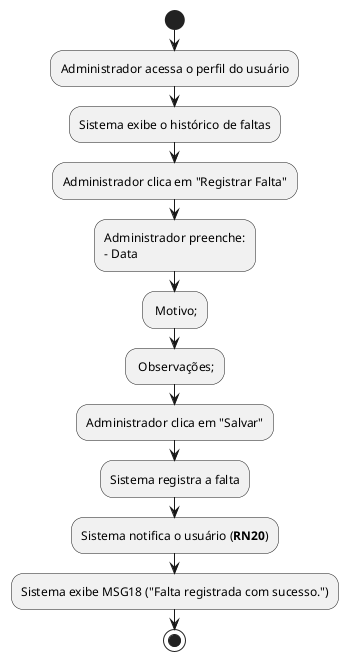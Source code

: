 @startuml
start

:Administrador acessa o perfil do usuário;
:Sistema exibe o histórico de faltas;
:Administrador clica em "Registrar Falta";
:Administrador preenche:
- Data;
- Motivo;
- Observações;
:Administrador clica em "Salvar";
:Sistema registra a falta;
:Sistema notifica o usuário (**RN20**);
:Sistema exibe MSG18 ("Falta registrada com sucesso.");

stop
@enduml

